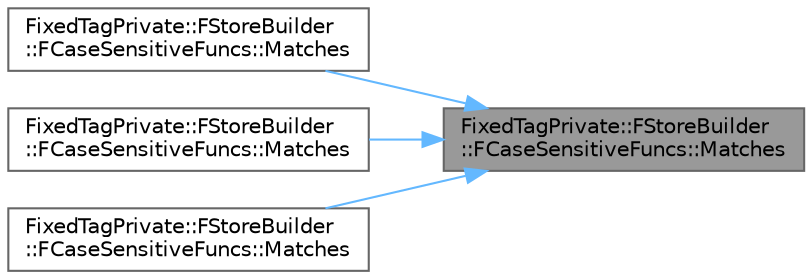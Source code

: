 digraph "FixedTagPrivate::FStoreBuilder::FCaseSensitiveFuncs::Matches"
{
 // INTERACTIVE_SVG=YES
 // LATEX_PDF_SIZE
  bgcolor="transparent";
  edge [fontname=Helvetica,fontsize=10,labelfontname=Helvetica,labelfontsize=10];
  node [fontname=Helvetica,fontsize=10,shape=box,height=0.2,width=0.4];
  rankdir="RL";
  Node1 [id="Node000001",label="FixedTagPrivate::FStoreBuilder\l::FCaseSensitiveFuncs::Matches",height=0.2,width=0.4,color="gray40", fillcolor="grey60", style="filled", fontcolor="black",tooltip=" "];
  Node1 -> Node2 [id="edge1_Node000001_Node000002",dir="back",color="steelblue1",style="solid",tooltip=" "];
  Node2 [id="Node000002",label="FixedTagPrivate::FStoreBuilder\l::FCaseSensitiveFuncs::Matches",height=0.2,width=0.4,color="grey40", fillcolor="white", style="filled",URL="$da/db1/structFixedTagPrivate_1_1FStoreBuilder_1_1FCaseSensitiveFuncs.html#a12f8acdc228fb98cc8f6e6b5a0a7d01a",tooltip=" "];
  Node1 -> Node3 [id="edge2_Node000001_Node000003",dir="back",color="steelblue1",style="solid",tooltip=" "];
  Node3 [id="Node000003",label="FixedTagPrivate::FStoreBuilder\l::FCaseSensitiveFuncs::Matches",height=0.2,width=0.4,color="grey40", fillcolor="white", style="filled",URL="$da/db1/structFixedTagPrivate_1_1FStoreBuilder_1_1FCaseSensitiveFuncs.html#a661f9fa6c6b410a122023b5c446f7fda",tooltip=" "];
  Node1 -> Node4 [id="edge3_Node000001_Node000004",dir="back",color="steelblue1",style="solid",tooltip=" "];
  Node4 [id="Node000004",label="FixedTagPrivate::FStoreBuilder\l::FCaseSensitiveFuncs::Matches",height=0.2,width=0.4,color="grey40", fillcolor="white", style="filled",URL="$da/db1/structFixedTagPrivate_1_1FStoreBuilder_1_1FCaseSensitiveFuncs.html#ab3926533351dcde79ab75b0a47083ed4",tooltip=" "];
}
